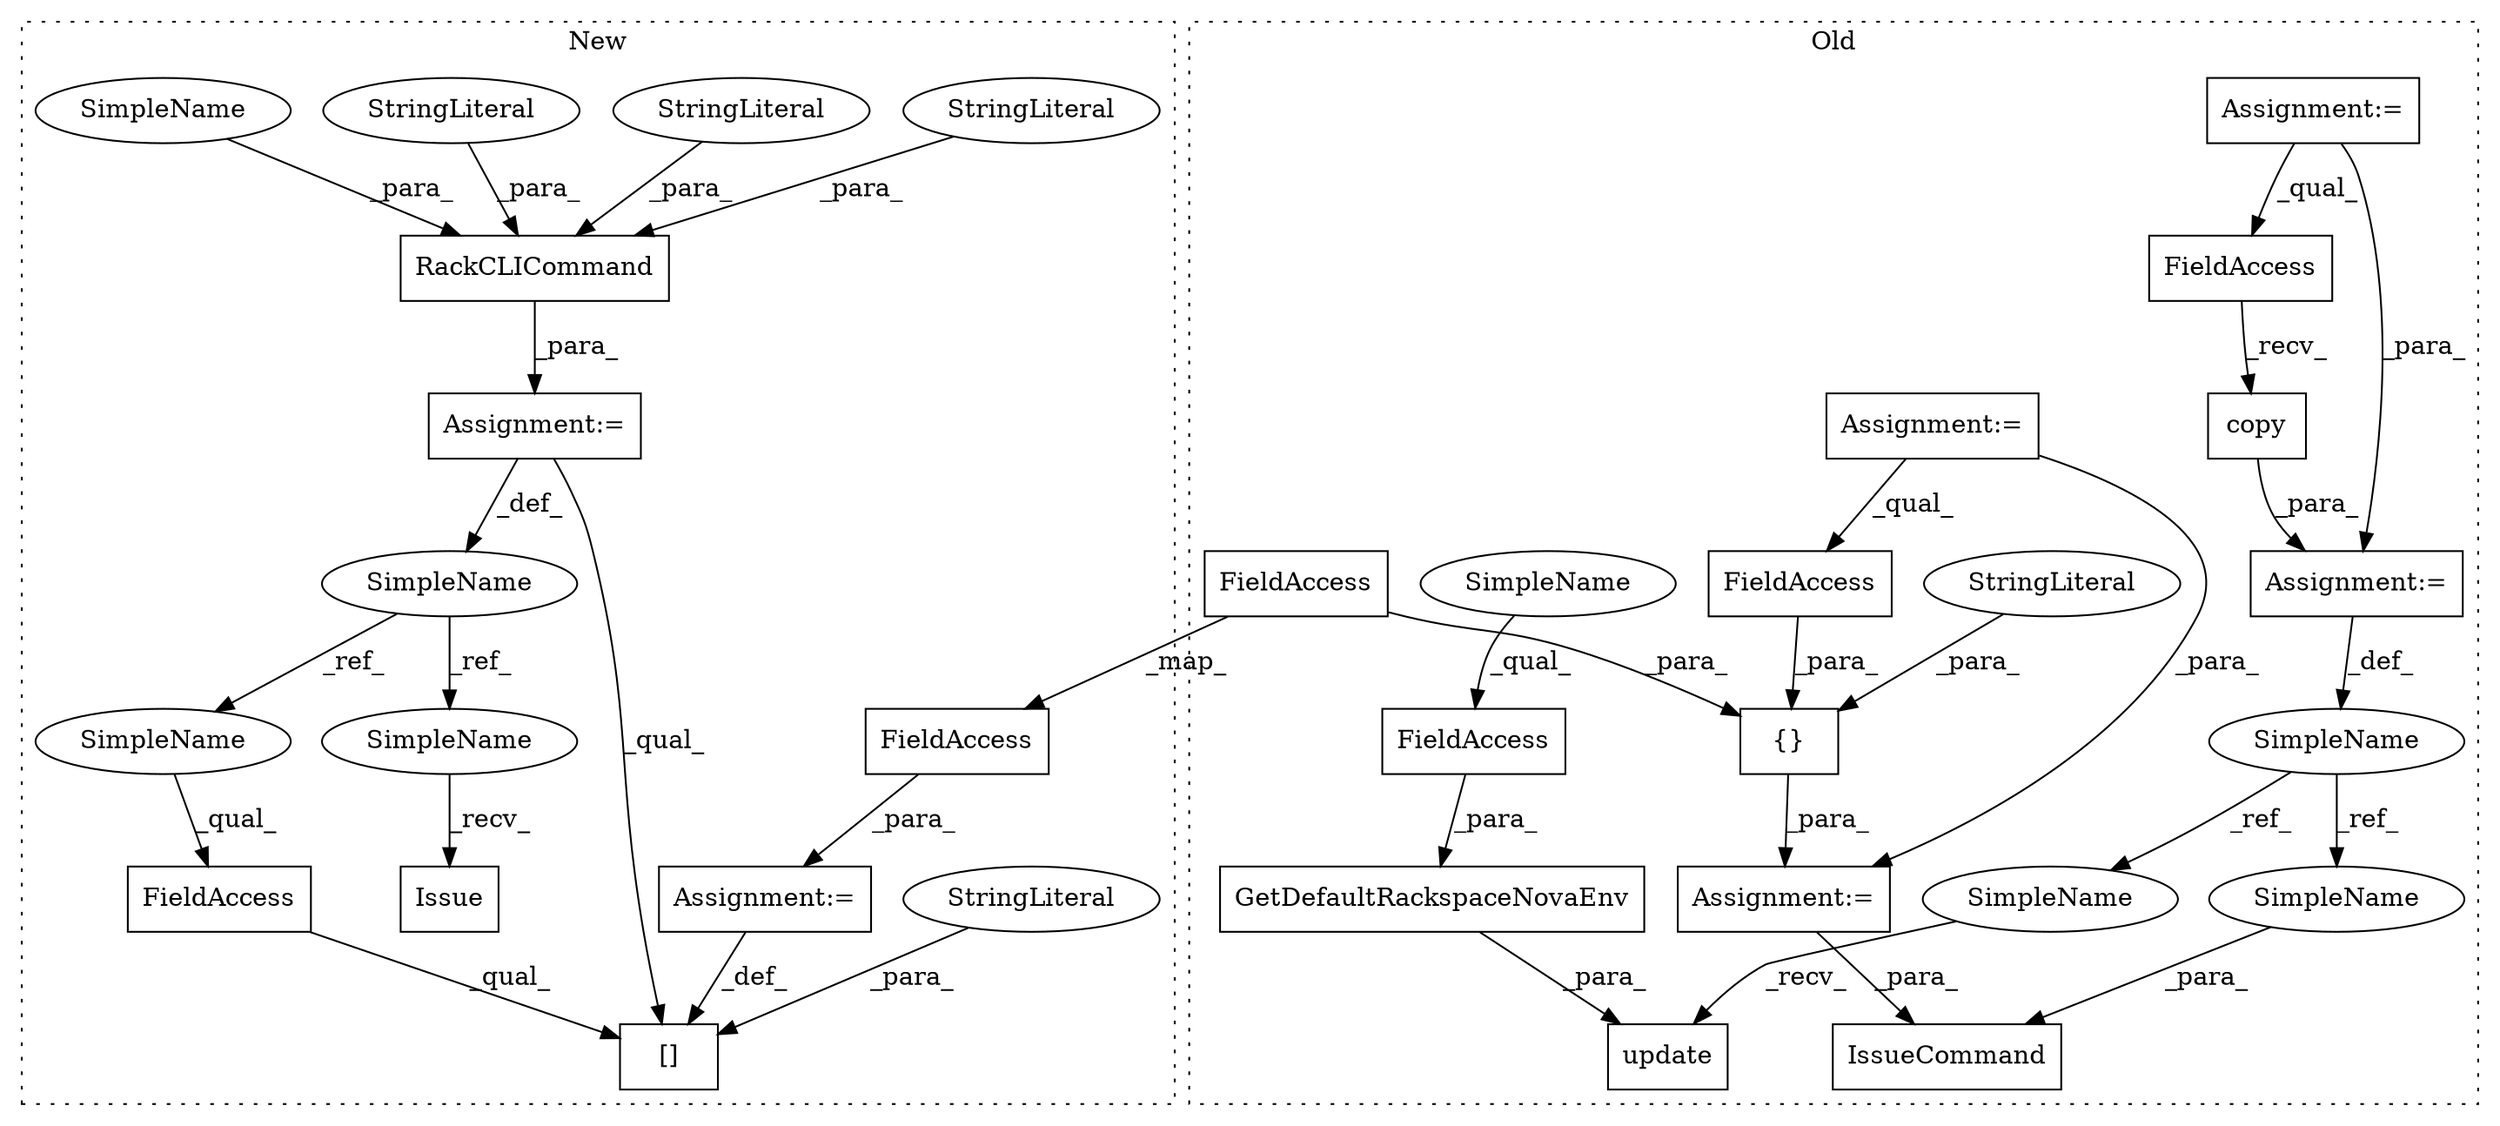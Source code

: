 digraph G {
subgraph cluster0 {
1 [label="GetDefaultRackspaceNovaEnv" a="32" s="6204,6240" l="27,1" shape="box"];
3 [label="update" a="32" s="6192,6241" l="7,1" shape="box"];
7 [label="FieldAccess" a="22" s="6231" l="9" shape="box"];
8 [label="copy" a="32" s="6176" l="6" shape="box"];
9 [label="IssueCommand" a="32" s="6363,6395" l="13,1" shape="box"];
10 [label="FieldAccess" a="22" s="6165" l="10" shape="box"];
11 [label="{}" a="4" s="6276,6307" l="1,1" shape="box"];
12 [label="FieldAccess" a="22" s="6277" l="15" shape="box"];
13 [label="SimpleName" a="42" s="6161" l="3" shape="ellipse"];
14 [label="StringLiteral" a="45" s="6293" l="6" shape="ellipse"];
21 [label="Assignment:=" a="7" s="6263" l="1" shape="box"];
23 [label="Assignment:=" a="7" s="6164" l="1" shape="box"];
24 [label="Assignment:=" a="7" s="6020" l="2" shape="box"];
25 [label="Assignment:=" a="7" s="6032" l="5" shape="box"];
27 [label="FieldAccess" a="22" s="6300" l="7" shape="box"];
28 [label="SimpleName" a="42" s="6231" l="4" shape="ellipse"];
29 [label="SimpleName" a="42" s="6188" l="3" shape="ellipse"];
30 [label="SimpleName" a="42" s="6392" l="3" shape="ellipse"];
label = "Old";
style="dotted";
}
subgraph cluster1 {
2 [label="Issue" a="32" s="4579" l="7" shape="box"];
4 [label="SimpleName" a="42" s="4431" l="7" shape="ellipse"];
5 [label="FieldAccess" a="22" s="4497" l="13" shape="box"];
6 [label="[]" a="2" s="4497,4515" l="14,1" shape="box"];
15 [label="StringLiteral" a="45" s="4511" l="4" shape="ellipse"];
16 [label="RackCLICommand" a="32" s="4444,4490" l="15,1" shape="box"];
17 [label="StringLiteral" a="45" s="4485" l="5" shape="ellipse"];
18 [label="StringLiteral" a="45" s="4464" l="9" shape="ellipse"];
19 [label="StringLiteral" a="45" s="4474" l="10" shape="ellipse"];
20 [label="Assignment:=" a="7" s="4438" l="1" shape="box"];
22 [label="Assignment:=" a="7" s="4516" l="1" shape="box"];
26 [label="FieldAccess" a="22" s="4517" l="7" shape="box"];
31 [label="SimpleName" a="42" s="4497" l="7" shape="ellipse"];
32 [label="SimpleName" a="42" s="4571" l="7" shape="ellipse"];
33 [label="SimpleName" a="42" s="4459" l="4" shape="ellipse"];
label = "New";
style="dotted";
}
1 -> 3 [label="_para_"];
4 -> 31 [label="_ref_"];
4 -> 32 [label="_ref_"];
5 -> 6 [label="_qual_"];
7 -> 1 [label="_para_"];
8 -> 23 [label="_para_"];
10 -> 8 [label="_recv_"];
11 -> 21 [label="_para_"];
12 -> 11 [label="_para_"];
13 -> 30 [label="_ref_"];
13 -> 29 [label="_ref_"];
14 -> 11 [label="_para_"];
15 -> 6 [label="_para_"];
16 -> 20 [label="_para_"];
17 -> 16 [label="_para_"];
18 -> 16 [label="_para_"];
19 -> 16 [label="_para_"];
20 -> 6 [label="_qual_"];
20 -> 4 [label="_def_"];
21 -> 9 [label="_para_"];
22 -> 6 [label="_def_"];
23 -> 13 [label="_def_"];
24 -> 10 [label="_qual_"];
24 -> 23 [label="_para_"];
25 -> 12 [label="_qual_"];
25 -> 21 [label="_para_"];
26 -> 22 [label="_para_"];
27 -> 11 [label="_para_"];
27 -> 26 [label="_map_"];
28 -> 7 [label="_qual_"];
29 -> 3 [label="_recv_"];
30 -> 9 [label="_para_"];
31 -> 5 [label="_qual_"];
32 -> 2 [label="_recv_"];
33 -> 16 [label="_para_"];
}